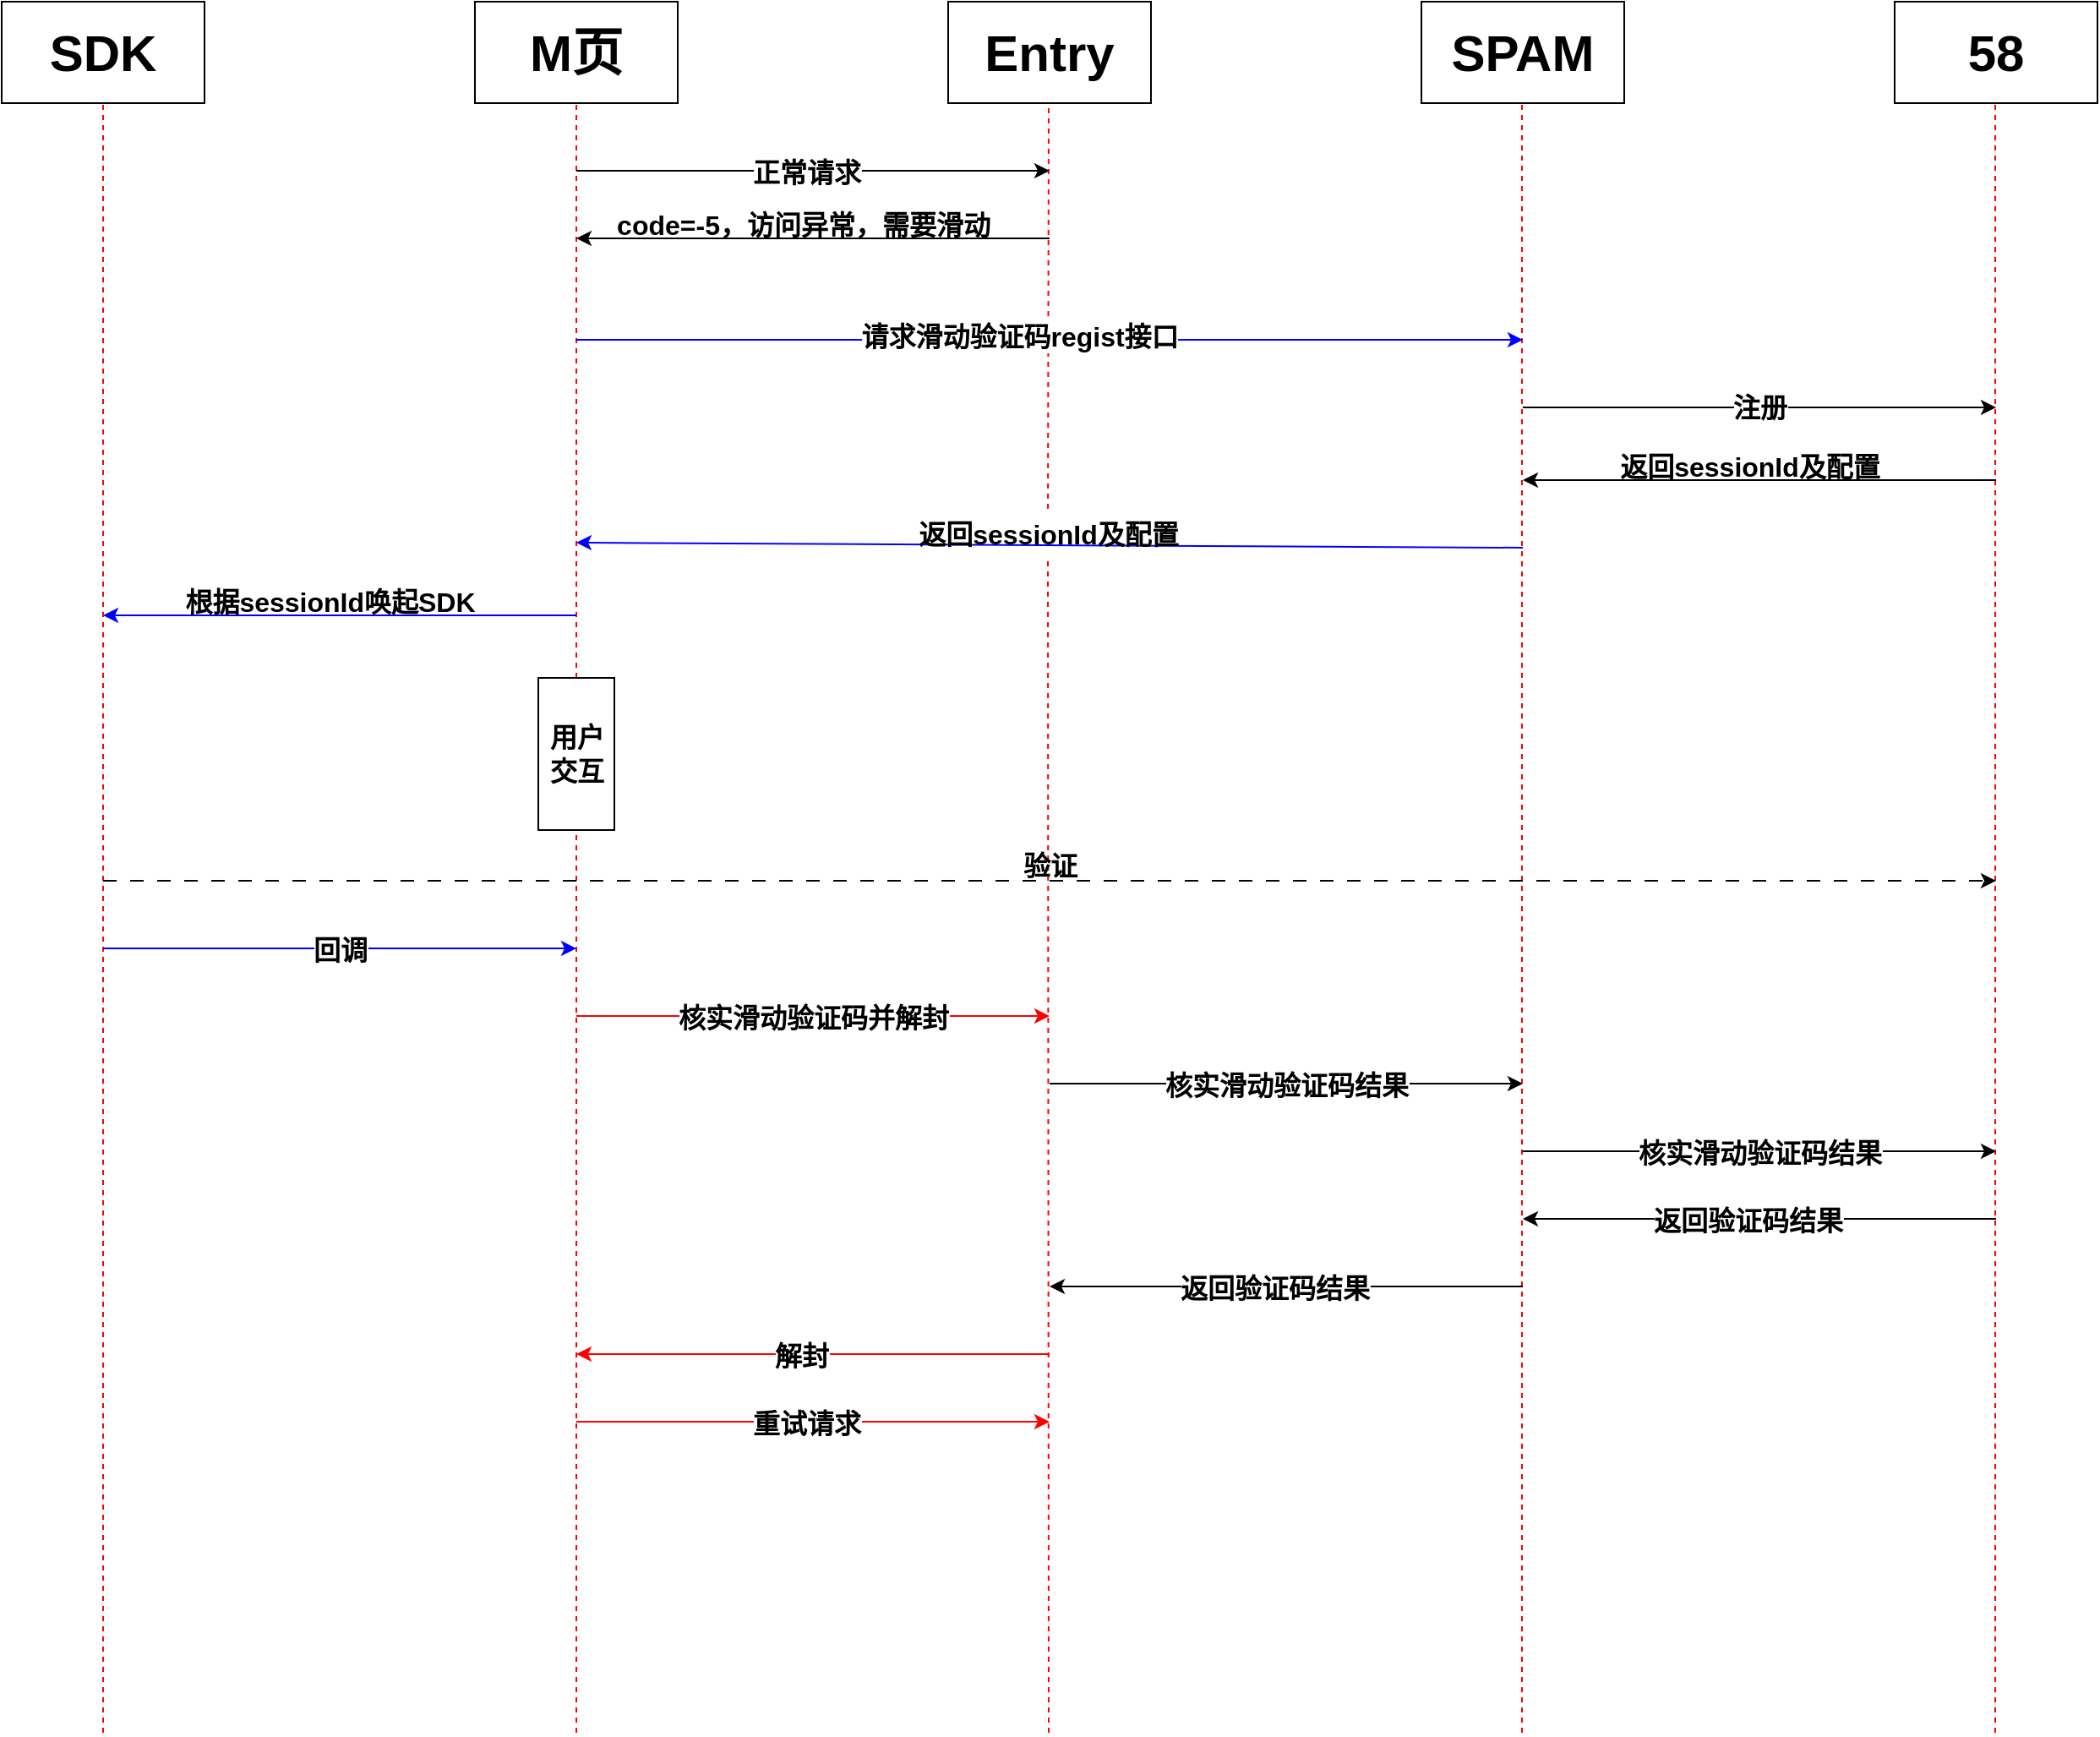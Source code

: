 <mxfile version="22.1.11" type="github">
  <diagram name="第 1 页" id="JaP6gS5p290uwAghJeMR">
    <mxGraphModel dx="2261" dy="798" grid="1" gridSize="10" guides="1" tooltips="1" connect="1" arrows="1" fold="1" page="1" pageScale="1" pageWidth="827" pageHeight="1169" math="0" shadow="0">
      <root>
        <mxCell id="0" />
        <mxCell id="1" parent="0" />
        <mxCell id="nhRshaUIcC__ubF3JVPI-12" value="&lt;font style=&quot;font-size: 30px;&quot;&gt;M页&lt;/font&gt;" style="rounded=0;whiteSpace=wrap;html=1;fontSize=30;fontStyle=1" parent="1" vertex="1">
          <mxGeometry x="240" y="760" width="120" height="60" as="geometry" />
        </mxCell>
        <mxCell id="nhRshaUIcC__ubF3JVPI-13" value="&lt;font style=&quot;font-size: 30px;&quot;&gt;Entry&lt;/font&gt;" style="rounded=0;whiteSpace=wrap;html=1;fontSize=30;fontStyle=1" parent="1" vertex="1">
          <mxGeometry x="520" y="760" width="120" height="60" as="geometry" />
        </mxCell>
        <mxCell id="nhRshaUIcC__ubF3JVPI-14" value="&lt;span style=&quot;font-size: 30px;&quot;&gt;SPAM&lt;/span&gt;" style="rounded=0;whiteSpace=wrap;html=1;fontSize=30;fontStyle=1" parent="1" vertex="1">
          <mxGeometry x="800" y="760" width="120" height="60" as="geometry" />
        </mxCell>
        <mxCell id="nhRshaUIcC__ubF3JVPI-15" value="&lt;span style=&quot;font-size: 30px;&quot;&gt;58&lt;/span&gt;" style="rounded=0;whiteSpace=wrap;html=1;fontSize=30;fontStyle=1" parent="1" vertex="1">
          <mxGeometry x="1080" y="760" width="120" height="60" as="geometry" />
        </mxCell>
        <mxCell id="nhRshaUIcC__ubF3JVPI-16" value="" style="endArrow=none;dashed=1;html=1;rounded=0;entryX=0.5;entryY=1;entryDx=0;entryDy=0;strokeColor=#FF0000;" parent="1" target="nhRshaUIcC__ubF3JVPI-12" edge="1">
          <mxGeometry width="50" height="50" relative="1" as="geometry">
            <mxPoint x="300" y="1784" as="sourcePoint" />
            <mxPoint x="300" y="890" as="targetPoint" />
          </mxGeometry>
        </mxCell>
        <mxCell id="nhRshaUIcC__ubF3JVPI-17" value="" style="endArrow=none;dashed=1;html=1;rounded=0;entryX=0.5;entryY=1;entryDx=0;entryDy=0;strokeColor=#FF0000;" parent="1" source="nhRshaUIcC__ubF3JVPI-36" edge="1">
          <mxGeometry width="50" height="50" relative="1" as="geometry">
            <mxPoint x="579.5" y="1784" as="sourcePoint" />
            <mxPoint x="579.5" y="820" as="targetPoint" />
          </mxGeometry>
        </mxCell>
        <mxCell id="nhRshaUIcC__ubF3JVPI-18" value="" style="endArrow=none;dashed=1;html=1;rounded=0;entryX=0.5;entryY=1;entryDx=0;entryDy=0;strokeColor=#FF0000;" parent="1" edge="1">
          <mxGeometry width="50" height="50" relative="1" as="geometry">
            <mxPoint x="859.5" y="1784" as="sourcePoint" />
            <mxPoint x="859.5" y="820" as="targetPoint" />
          </mxGeometry>
        </mxCell>
        <mxCell id="nhRshaUIcC__ubF3JVPI-19" value="" style="endArrow=none;dashed=1;html=1;rounded=0;entryX=0.5;entryY=1;entryDx=0;entryDy=0;strokeColor=#FF0000;" parent="1" edge="1">
          <mxGeometry width="50" height="50" relative="1" as="geometry">
            <mxPoint x="1139.5" y="1784" as="sourcePoint" />
            <mxPoint x="1139.5" y="820" as="targetPoint" />
          </mxGeometry>
        </mxCell>
        <mxCell id="nhRshaUIcC__ubF3JVPI-20" value="" style="endArrow=classic;html=1;rounded=0;fontStyle=1;fontSize=16;" parent="1" edge="1">
          <mxGeometry width="50" height="50" relative="1" as="geometry">
            <mxPoint x="300" y="860" as="sourcePoint" />
            <mxPoint x="580" y="860" as="targetPoint" />
          </mxGeometry>
        </mxCell>
        <mxCell id="nhRshaUIcC__ubF3JVPI-58" value="正常请求" style="edgeLabel;html=1;align=center;verticalAlign=middle;resizable=0;points=[];fontStyle=1;fontSize=16;" parent="nhRshaUIcC__ubF3JVPI-20" vertex="1" connectable="0">
          <mxGeometry x="-0.029" y="-1" relative="1" as="geometry">
            <mxPoint as="offset" />
          </mxGeometry>
        </mxCell>
        <mxCell id="nhRshaUIcC__ubF3JVPI-22" value="" style="endArrow=classic;html=1;rounded=0;fontStyle=1;fontSize=16;" parent="1" edge="1">
          <mxGeometry width="50" height="50" relative="1" as="geometry">
            <mxPoint x="580" y="900" as="sourcePoint" />
            <mxPoint x="300" y="900" as="targetPoint" />
          </mxGeometry>
        </mxCell>
        <mxCell id="nhRshaUIcC__ubF3JVPI-23" value="code=-5，访问异常，需要滑动" style="text;html=1;align=center;verticalAlign=middle;resizable=0;points=[];autosize=1;strokeColor=none;fillColor=none;fontStyle=1;fontSize=16;" parent="1" vertex="1">
          <mxGeometry x="314" y="877" width="240" height="30" as="geometry" />
        </mxCell>
        <mxCell id="nhRshaUIcC__ubF3JVPI-24" value="&lt;font style=&quot;font-size: 30px;&quot;&gt;SDK&lt;/font&gt;" style="rounded=0;whiteSpace=wrap;html=1;fontSize=30;fontStyle=1" parent="1" vertex="1">
          <mxGeometry x="-40" y="760" width="120" height="60" as="geometry" />
        </mxCell>
        <mxCell id="nhRshaUIcC__ubF3JVPI-25" value="" style="endArrow=none;dashed=1;html=1;rounded=0;entryX=0.5;entryY=1;entryDx=0;entryDy=0;strokeColor=#FF0000;" parent="1" target="nhRshaUIcC__ubF3JVPI-24" edge="1">
          <mxGeometry width="50" height="50" relative="1" as="geometry">
            <mxPoint x="20" y="1784" as="sourcePoint" />
            <mxPoint x="20" y="890" as="targetPoint" />
          </mxGeometry>
        </mxCell>
        <mxCell id="nhRshaUIcC__ubF3JVPI-26" value="" style="endArrow=classic;html=1;rounded=0;strokeColor=#0000FF;fontStyle=1;fontSize=16;" parent="1" edge="1">
          <mxGeometry width="50" height="50" relative="1" as="geometry">
            <mxPoint x="300" y="960" as="sourcePoint" />
            <mxPoint x="860" y="960" as="targetPoint" />
          </mxGeometry>
        </mxCell>
        <mxCell id="nhRshaUIcC__ubF3JVPI-57" value="请求滑动验证码regist接口" style="edgeLabel;html=1;align=center;verticalAlign=middle;resizable=0;points=[];fontStyle=1;fontSize=16;" parent="nhRshaUIcC__ubF3JVPI-26" vertex="1" connectable="0">
          <mxGeometry x="-0.064" y="2" relative="1" as="geometry">
            <mxPoint as="offset" />
          </mxGeometry>
        </mxCell>
        <mxCell id="nhRshaUIcC__ubF3JVPI-28" value="" style="endArrow=classic;html=1;rounded=0;fontStyle=1;fontSize=16;" parent="1" edge="1">
          <mxGeometry width="50" height="50" relative="1" as="geometry">
            <mxPoint x="860" y="1000" as="sourcePoint" />
            <mxPoint x="1140" y="1000" as="targetPoint" />
          </mxGeometry>
        </mxCell>
        <mxCell id="nhRshaUIcC__ubF3JVPI-30" value="注册" style="edgeLabel;html=1;align=center;verticalAlign=middle;resizable=0;points=[];fontStyle=1;fontSize=16;" parent="nhRshaUIcC__ubF3JVPI-28" vertex="1" connectable="0">
          <mxGeometry x="-0.071" relative="1" as="geometry">
            <mxPoint x="10" as="offset" />
          </mxGeometry>
        </mxCell>
        <mxCell id="nhRshaUIcC__ubF3JVPI-33" value="" style="endArrow=classic;html=1;rounded=0;fontStyle=1;fontSize=16;" parent="1" edge="1">
          <mxGeometry width="50" height="50" relative="1" as="geometry">
            <mxPoint x="1140" y="1043" as="sourcePoint" />
            <mxPoint x="860" y="1043" as="targetPoint" />
          </mxGeometry>
        </mxCell>
        <mxCell id="nhRshaUIcC__ubF3JVPI-34" value="返回sessionId及配置" style="text;html=1;align=center;verticalAlign=middle;resizable=0;points=[];autosize=1;strokeColor=none;fillColor=none;fontStyle=1;fontSize=16;" parent="1" vertex="1">
          <mxGeometry x="904" y="1020" width="180" height="30" as="geometry" />
        </mxCell>
        <mxCell id="nhRshaUIcC__ubF3JVPI-35" value="" style="endArrow=classic;html=1;rounded=0;strokeColor=#0000FF;fontStyle=1;fontSize=16;" parent="1" edge="1">
          <mxGeometry width="50" height="50" relative="1" as="geometry">
            <mxPoint x="860" y="1083" as="sourcePoint" />
            <mxPoint x="300" y="1080" as="targetPoint" />
          </mxGeometry>
        </mxCell>
        <mxCell id="nhRshaUIcC__ubF3JVPI-37" value="" style="endArrow=none;dashed=1;html=1;rounded=0;entryX=0.5;entryY=1;entryDx=0;entryDy=0;strokeColor=#FF0000;" parent="1" target="nhRshaUIcC__ubF3JVPI-36" edge="1">
          <mxGeometry width="50" height="50" relative="1" as="geometry">
            <mxPoint x="579.5" y="1784" as="sourcePoint" />
            <mxPoint x="579.5" y="820" as="targetPoint" />
          </mxGeometry>
        </mxCell>
        <mxCell id="nhRshaUIcC__ubF3JVPI-36" value="返回sessionId及配置" style="text;html=1;align=center;verticalAlign=middle;resizable=0;points=[];autosize=1;strokeColor=none;fillColor=none;fontStyle=1;fontSize=16;" parent="1" vertex="1">
          <mxGeometry x="489" y="1060" width="180" height="30" as="geometry" />
        </mxCell>
        <mxCell id="nhRshaUIcC__ubF3JVPI-38" value="" style="endArrow=classic;html=1;rounded=0;strokeColor=#0000FF;fontStyle=1;fontSize=16;" parent="1" edge="1">
          <mxGeometry width="50" height="50" relative="1" as="geometry">
            <mxPoint x="300" y="1123" as="sourcePoint" />
            <mxPoint x="20" y="1123" as="targetPoint" />
          </mxGeometry>
        </mxCell>
        <mxCell id="nhRshaUIcC__ubF3JVPI-39" value="根据sessionId唤起SDK" style="text;html=1;align=center;verticalAlign=middle;resizable=0;points=[];autosize=1;strokeColor=none;fillColor=none;fontStyle=1;fontSize=16;" parent="1" vertex="1">
          <mxGeometry x="54" y="1100" width="200" height="30" as="geometry" />
        </mxCell>
        <mxCell id="nhRshaUIcC__ubF3JVPI-40" value="&lt;font style=&quot;font-size: 16px;&quot;&gt;用户交互&lt;/font&gt;" style="rounded=0;whiteSpace=wrap;html=1;flipH=0;flipV=1;fontStyle=1;fontSize=16;" parent="1" vertex="1">
          <mxGeometry x="277.5" y="1160" width="45" height="90" as="geometry" />
        </mxCell>
        <mxCell id="nhRshaUIcC__ubF3JVPI-41" value="" style="endArrow=classic;html=1;rounded=0;dashed=1;dashPattern=8 8;fontStyle=1;fontSize=16;" parent="1" edge="1">
          <mxGeometry width="50" height="50" relative="1" as="geometry">
            <mxPoint x="20" y="1280" as="sourcePoint" />
            <mxPoint x="1140" y="1280" as="targetPoint" />
          </mxGeometry>
        </mxCell>
        <mxCell id="nhRshaUIcC__ubF3JVPI-42" value="验证" style="text;html=1;align=center;verticalAlign=middle;resizable=0;points=[];autosize=1;strokeColor=none;fillColor=none;fontStyle=1;fontSize=16;" parent="1" vertex="1">
          <mxGeometry x="550" y="1256" width="60" height="30" as="geometry" />
        </mxCell>
        <mxCell id="nhRshaUIcC__ubF3JVPI-43" value="" style="endArrow=classic;html=1;rounded=0;strokeColor=#FF0000;fontStyle=1;fontSize=16;" parent="1" edge="1">
          <mxGeometry width="50" height="50" relative="1" as="geometry">
            <mxPoint x="300" y="1360" as="sourcePoint" />
            <mxPoint x="580" y="1360" as="targetPoint" />
          </mxGeometry>
        </mxCell>
        <mxCell id="nhRshaUIcC__ubF3JVPI-46" value="核实滑动验证码并解封" style="edgeLabel;html=1;align=center;verticalAlign=middle;resizable=0;points=[];fontStyle=1;fontSize=16;" parent="nhRshaUIcC__ubF3JVPI-43" vertex="1" connectable="0">
          <mxGeometry x="-0.214" y="-1" relative="1" as="geometry">
            <mxPoint x="30" as="offset" />
          </mxGeometry>
        </mxCell>
        <mxCell id="nhRshaUIcC__ubF3JVPI-47" value="" style="endArrow=classic;html=1;rounded=0;fontStyle=1;fontSize=16;" parent="1" edge="1">
          <mxGeometry width="50" height="50" relative="1" as="geometry">
            <mxPoint x="580" y="1400" as="sourcePoint" />
            <mxPoint x="860" y="1400" as="targetPoint" />
          </mxGeometry>
        </mxCell>
        <mxCell id="nhRshaUIcC__ubF3JVPI-48" value="核实滑动验证码结果" style="edgeLabel;html=1;align=center;verticalAlign=middle;resizable=0;points=[];fontStyle=1;fontSize=16;" parent="nhRshaUIcC__ubF3JVPI-47" vertex="1" connectable="0">
          <mxGeometry x="-0.214" y="-1" relative="1" as="geometry">
            <mxPoint x="30" as="offset" />
          </mxGeometry>
        </mxCell>
        <mxCell id="nhRshaUIcC__ubF3JVPI-49" value="" style="endArrow=classic;html=1;rounded=0;fontStyle=1;fontSize=16;" parent="1" edge="1">
          <mxGeometry width="50" height="50" relative="1" as="geometry">
            <mxPoint x="860" y="1440" as="sourcePoint" />
            <mxPoint x="1140" y="1440" as="targetPoint" />
          </mxGeometry>
        </mxCell>
        <mxCell id="nhRshaUIcC__ubF3JVPI-50" value="核实滑动验证码结果" style="edgeLabel;html=1;align=center;verticalAlign=middle;resizable=0;points=[];fontStyle=1;fontSize=16;" parent="nhRshaUIcC__ubF3JVPI-49" vertex="1" connectable="0">
          <mxGeometry x="-0.214" y="-1" relative="1" as="geometry">
            <mxPoint x="30" as="offset" />
          </mxGeometry>
        </mxCell>
        <mxCell id="nhRshaUIcC__ubF3JVPI-51" value="" style="endArrow=classic;html=1;rounded=0;fontStyle=1;fontSize=16;" parent="1" edge="1">
          <mxGeometry width="50" height="50" relative="1" as="geometry">
            <mxPoint x="1140" y="1480" as="sourcePoint" />
            <mxPoint x="860" y="1480" as="targetPoint" />
          </mxGeometry>
        </mxCell>
        <mxCell id="nhRshaUIcC__ubF3JVPI-52" value="返回验证码结果" style="edgeLabel;html=1;align=center;verticalAlign=middle;resizable=0;points=[];fontStyle=1;fontSize=16;" parent="nhRshaUIcC__ubF3JVPI-51" vertex="1" connectable="0">
          <mxGeometry x="0.05" y="1" relative="1" as="geometry">
            <mxPoint as="offset" />
          </mxGeometry>
        </mxCell>
        <mxCell id="nhRshaUIcC__ubF3JVPI-53" value="" style="endArrow=classic;html=1;rounded=0;fontStyle=1;fontSize=16;" parent="1" edge="1">
          <mxGeometry width="50" height="50" relative="1" as="geometry">
            <mxPoint x="860" y="1520" as="sourcePoint" />
            <mxPoint x="580" y="1520" as="targetPoint" />
          </mxGeometry>
        </mxCell>
        <mxCell id="nhRshaUIcC__ubF3JVPI-54" value="返回验证码结果" style="edgeLabel;html=1;align=center;verticalAlign=middle;resizable=0;points=[];fontStyle=1;fontSize=16;" parent="nhRshaUIcC__ubF3JVPI-53" vertex="1" connectable="0">
          <mxGeometry x="0.05" y="1" relative="1" as="geometry">
            <mxPoint as="offset" />
          </mxGeometry>
        </mxCell>
        <mxCell id="nhRshaUIcC__ubF3JVPI-55" value="" style="endArrow=classic;html=1;rounded=0;strokeColor=#FF0000;fontStyle=1;fontSize=16;" parent="1" edge="1">
          <mxGeometry width="50" height="50" relative="1" as="geometry">
            <mxPoint x="580" y="1560" as="sourcePoint" />
            <mxPoint x="300" y="1560" as="targetPoint" />
          </mxGeometry>
        </mxCell>
        <mxCell id="nhRshaUIcC__ubF3JVPI-56" value="解封" style="edgeLabel;html=1;align=center;verticalAlign=middle;resizable=0;points=[];fontStyle=1;fontSize=16;" parent="nhRshaUIcC__ubF3JVPI-55" vertex="1" connectable="0">
          <mxGeometry x="0.05" y="1" relative="1" as="geometry">
            <mxPoint as="offset" />
          </mxGeometry>
        </mxCell>
        <mxCell id="nhRshaUIcC__ubF3JVPI-59" value="" style="endArrow=classic;html=1;rounded=0;strokeColor=#FF0000;fontStyle=1;fontSize=16;" parent="1" edge="1">
          <mxGeometry width="50" height="50" relative="1" as="geometry">
            <mxPoint x="300" y="1600" as="sourcePoint" />
            <mxPoint x="580" y="1600" as="targetPoint" />
          </mxGeometry>
        </mxCell>
        <mxCell id="nhRshaUIcC__ubF3JVPI-60" value="重试请求" style="edgeLabel;html=1;align=center;verticalAlign=middle;resizable=0;points=[];fontStyle=1;fontSize=16;" parent="nhRshaUIcC__ubF3JVPI-59" vertex="1" connectable="0">
          <mxGeometry x="-0.029" y="-1" relative="1" as="geometry">
            <mxPoint as="offset" />
          </mxGeometry>
        </mxCell>
        <mxCell id="_oV3AFpQVXrMa7tLMM3k-1" value="" style="endArrow=classic;html=1;rounded=0;strokeColor=#0000FF;fontStyle=1;fontSize=16;" parent="1" edge="1">
          <mxGeometry width="50" height="50" relative="1" as="geometry">
            <mxPoint x="20" y="1320" as="sourcePoint" />
            <mxPoint x="300" y="1320" as="targetPoint" />
          </mxGeometry>
        </mxCell>
        <mxCell id="_oV3AFpQVXrMa7tLMM3k-2" value="回调" style="edgeLabel;html=1;align=center;verticalAlign=middle;resizable=0;points=[];fontStyle=1;fontSize=16;" parent="_oV3AFpQVXrMa7tLMM3k-1" vertex="1" connectable="0">
          <mxGeometry x="-0.214" y="-1" relative="1" as="geometry">
            <mxPoint x="30" as="offset" />
          </mxGeometry>
        </mxCell>
      </root>
    </mxGraphModel>
  </diagram>
</mxfile>
